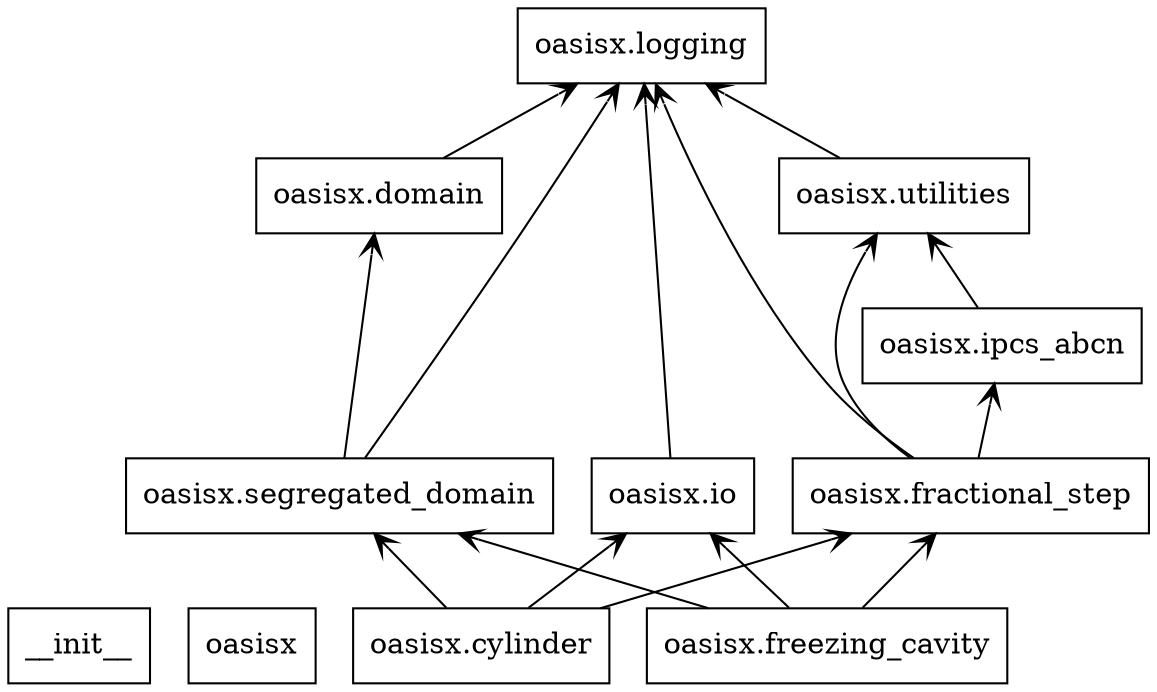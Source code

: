 digraph "packages" {
charset="utf-8"
rankdir=BT
"0" [label="__init__", shape="box"];
"1" [label="oasisx", shape="box"];
"2" [label="oasisx.cylinder", shape="box"];
"3" [label="oasisx.domain", shape="box"];
"4" [label="oasisx.fractional_step", shape="box"];
"5" [label="oasisx.freezing_cavity", shape="box"];
"6" [label="oasisx.io", shape="box"];
"7" [label="oasisx.ipcs_abcn", shape="box"];
"8" [label="oasisx.logging", shape="box"];
"9" [label="oasisx.segregated_domain", shape="box"];
"10" [label="oasisx.utilities", shape="box"];
"2" -> "4" [arrowhead="open", arrowtail="none"];
"2" -> "6" [arrowhead="open", arrowtail="none"];
"2" -> "9" [arrowhead="open", arrowtail="none"];
"3" -> "8" [arrowhead="open", arrowtail="none"];
"4" -> "7" [arrowhead="open", arrowtail="none"];
"4" -> "8" [arrowhead="open", arrowtail="none"];
"4" -> "10" [arrowhead="open", arrowtail="none"];
"5" -> "4" [arrowhead="open", arrowtail="none"];
"5" -> "6" [arrowhead="open", arrowtail="none"];
"5" -> "9" [arrowhead="open", arrowtail="none"];
"6" -> "8" [arrowhead="open", arrowtail="none"];
"7" -> "10" [arrowhead="open", arrowtail="none"];
"9" -> "3" [arrowhead="open", arrowtail="none"];
"9" -> "8" [arrowhead="open", arrowtail="none"];
"10" -> "8" [arrowhead="open", arrowtail="none"];
}
